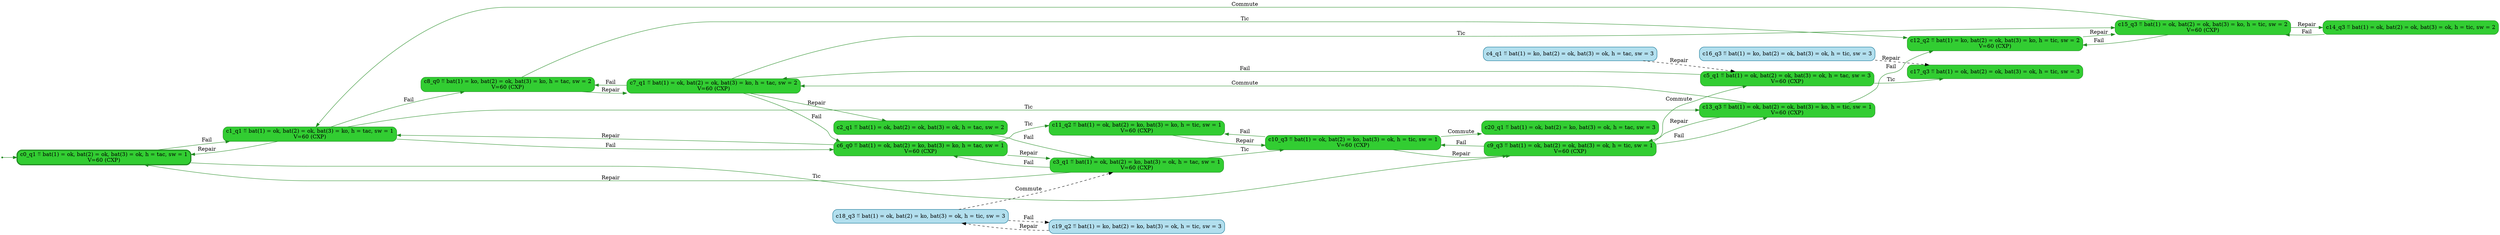 digraph g {

	rankdir="LR"

	__invisible__[shape="point", color="forestgreen"]
	c0_q1[label="c0_q1 ≝ bat(1) = ok, bat(2) = ok, bat(3) = ok, h = tac, sw = 1\nV=60 (CXP)", shape="box", style="rounded, filled", color="forestgreen", fillcolor="limegreen", penwidth=3] // Initial
	c1_q1[label="c1_q1 ≝ bat(1) = ok, bat(2) = ok, bat(3) = ko, h = tac, sw = 1\nV=60 (CXP)", shape="box", style="rounded, filled", color="forestgreen", fillcolor="limegreen"]
	c6_q0[label="c6_q0 ≝ bat(1) = ok, bat(2) = ko, bat(3) = ko, h = tac, sw = 1\nV=60 (CXP)", shape="box", style="rounded, filled", color="forestgreen", fillcolor="limegreen"]
	c3_q1[label="c3_q1 ≝ bat(1) = ok, bat(2) = ko, bat(3) = ok, h = tac, sw = 1\nV=60 (CXP)", shape="box", style="rounded, filled", color="forestgreen", fillcolor="limegreen"]
	c10_q3[label="c10_q3 ≝ bat(1) = ok, bat(2) = ko, bat(3) = ok, h = tic, sw = 1\nV=60 (CXP)", shape="box", style="rounded, filled", color="forestgreen", fillcolor="limegreen"]
	c9_q3[label="c9_q3 ≝ bat(1) = ok, bat(2) = ok, bat(3) = ok, h = tic, sw = 1\nV=60 (CXP)", shape="box", style="rounded, filled", color="forestgreen", fillcolor="limegreen"]
	c13_q3[label="c13_q3 ≝ bat(1) = ok, bat(2) = ok, bat(3) = ko, h = tic, sw = 1\nV=60 (CXP)", shape="box", style="rounded, filled", color="forestgreen", fillcolor="limegreen"]
	c7_q1[label="c7_q1 ≝ bat(1) = ok, bat(2) = ok, bat(3) = ko, h = tac, sw = 2\nV=60 (CXP)", shape="box", style="rounded, filled", color="forestgreen", fillcolor="limegreen"]
	c8_q0[label="c8_q0 ≝ bat(1) = ko, bat(2) = ok, bat(3) = ko, h = tac, sw = 2\nV=60 (CXP)", shape="box", style="rounded, filled", color="forestgreen", fillcolor="limegreen"]
	c12_q2[label="c12_q2 ≝ bat(1) = ko, bat(2) = ok, bat(3) = ko, h = tic, sw = 2\nV=60 (CXP)", shape="box", style="rounded, filled", color="forestgreen", fillcolor="limegreen"]
	c15_q3[label="c15_q3 ≝ bat(1) = ok, bat(2) = ok, bat(3) = ko, h = tic, sw = 2\nV=60 (CXP)", shape="box", style="rounded, filled", color="forestgreen", fillcolor="limegreen"]
	c14_q3[label="c14_q3 ≝ bat(1) = ok, bat(2) = ok, bat(3) = ok, h = tic, sw = 2", shape="box", style="rounded, filled", color="forestgreen", fillcolor="limegreen"]
	c2_q1[label="c2_q1 ≝ bat(1) = ok, bat(2) = ok, bat(3) = ok, h = tac, sw = 2", shape="box", style="rounded, filled", color="forestgreen", fillcolor="limegreen"]
	c5_q1[label="c5_q1 ≝ bat(1) = ok, bat(2) = ok, bat(3) = ok, h = tac, sw = 3\nV=60 (CXP)", shape="box", style="rounded, filled", color="forestgreen", fillcolor="limegreen"]
	c17_q3[label="c17_q3 ≝ bat(1) = ok, bat(2) = ok, bat(3) = ok, h = tic, sw = 3", shape="box", style="rounded, filled", color="forestgreen", fillcolor="limegreen"]
	c20_q1[label="c20_q1 ≝ bat(1) = ok, bat(2) = ko, bat(3) = ok, h = tac, sw = 3", shape="box", style="rounded, filled", color="forestgreen", fillcolor="limegreen"]
	c11_q2[label="c11_q2 ≝ bat(1) = ok, bat(2) = ko, bat(3) = ko, h = tic, sw = 1\nV=60 (CXP)", shape="box", style="rounded, filled", color="forestgreen", fillcolor="limegreen"]
	c4_q1[label="c4_q1 ≝ bat(1) = ko, bat(2) = ok, bat(3) = ok, h = tac, sw = 3", shape="box", style="rounded, filled", color="deepskyblue4", fillcolor="lightblue2"]
	c16_q3[label="c16_q3 ≝ bat(1) = ko, bat(2) = ok, bat(3) = ok, h = tic, sw = 3", shape="box", style="rounded, filled", color="deepskyblue4", fillcolor="lightblue2"]
	c18_q3[label="c18_q3 ≝ bat(1) = ok, bat(2) = ko, bat(3) = ok, h = tic, sw = 3", shape="box", style="rounded, filled", color="deepskyblue4", fillcolor="lightblue2"]
	c19_q2[label="c19_q2 ≝ bat(1) = ko, bat(2) = ko, bat(3) = ok, h = tic, sw = 3", shape="box", style="rounded, filled", color="deepskyblue4", fillcolor="lightblue2"]

	__invisible__ -> c0_q1[color="forestgreen"]
	c0_q1 -> c1_q1[label="Fail", color="forestgreen"]
	c1_q1 -> c0_q1[label="Repair", color="forestgreen"]
	c1_q1 -> c6_q0[label="Fail", color="forestgreen"]
	c6_q0 -> c3_q1[label="Repair", color="forestgreen"]
	c3_q1 -> c10_q3[label="Tic", color="forestgreen"]
	c10_q3 -> c9_q3[label="Repair", color="forestgreen"]
	c9_q3 -> c13_q3[label="Fail", color="forestgreen"]
	c13_q3 -> c9_q3[label="Repair", color="forestgreen"]
	c13_q3 -> c7_q1[label="Commute", color="forestgreen"]
	c7_q1 -> c8_q0[label="Fail", color="forestgreen"]
	c8_q0 -> c12_q2[label="Tic", color="forestgreen"]
	c12_q2 -> c15_q3[label="Repair", color="forestgreen"]
	c15_q3 -> c14_q3[label="Repair", color="forestgreen"]
	c14_q3 -> c15_q3[label="Fail", color="forestgreen"]
	c15_q3 -> c1_q1[label="Commute", color="forestgreen"]
	c15_q3 -> c12_q2[label="Fail", color="forestgreen"]
	c8_q0 -> c7_q1[label="Repair", color="forestgreen"]
	c7_q1 -> c2_q1[label="Repair", color="forestgreen"]
	c2_q1 -> c3_q1[label="Fail", color="forestgreen"]
	c7_q1 -> c6_q0[label="Fail", color="forestgreen"]
	c7_q1 -> c15_q3[label="Tic", color="forestgreen"]
	c13_q3 -> c12_q2[label="Fail", color="forestgreen"]
	c9_q3 -> c10_q3[label="Fail", color="forestgreen"]
	c9_q3 -> c5_q1[label="Commute", color="forestgreen"]
	c5_q1 -> c7_q1[label="Fail", color="forestgreen"]
	c5_q1 -> c17_q3[label="Tic", color="forestgreen"]
	c10_q3 -> c20_q1[label="Commute", color="forestgreen"]
	c10_q3 -> c11_q2[label="Fail", color="forestgreen"]
	c11_q2 -> c10_q3[label="Repair", color="forestgreen"]
	c3_q1 -> c0_q1[label="Repair", color="forestgreen"]
	c3_q1 -> c6_q0[label="Fail", color="forestgreen"]
	c6_q0 -> c1_q1[label="Repair", color="forestgreen"]
	c6_q0 -> c11_q2[label="Tic", color="forestgreen"]
	c1_q1 -> c8_q0[label="Fail", color="forestgreen"]
	c1_q1 -> c13_q3[label="Tic", color="forestgreen"]
	c0_q1 -> c9_q3[label="Tic", color="forestgreen"]
	c4_q1 -> c5_q1[label="Repair", color="black", style="dashed"]
	c16_q3 -> c17_q3[label="Repair", color="black", style="dashed"]
	c18_q3 -> c3_q1[label="Commute", color="black", style="dashed"]
	c18_q3 -> c19_q2[label="Fail", color="black", style="dashed"]
	c19_q2 -> c18_q3[label="Repair", color="black", style="dashed"]

}
